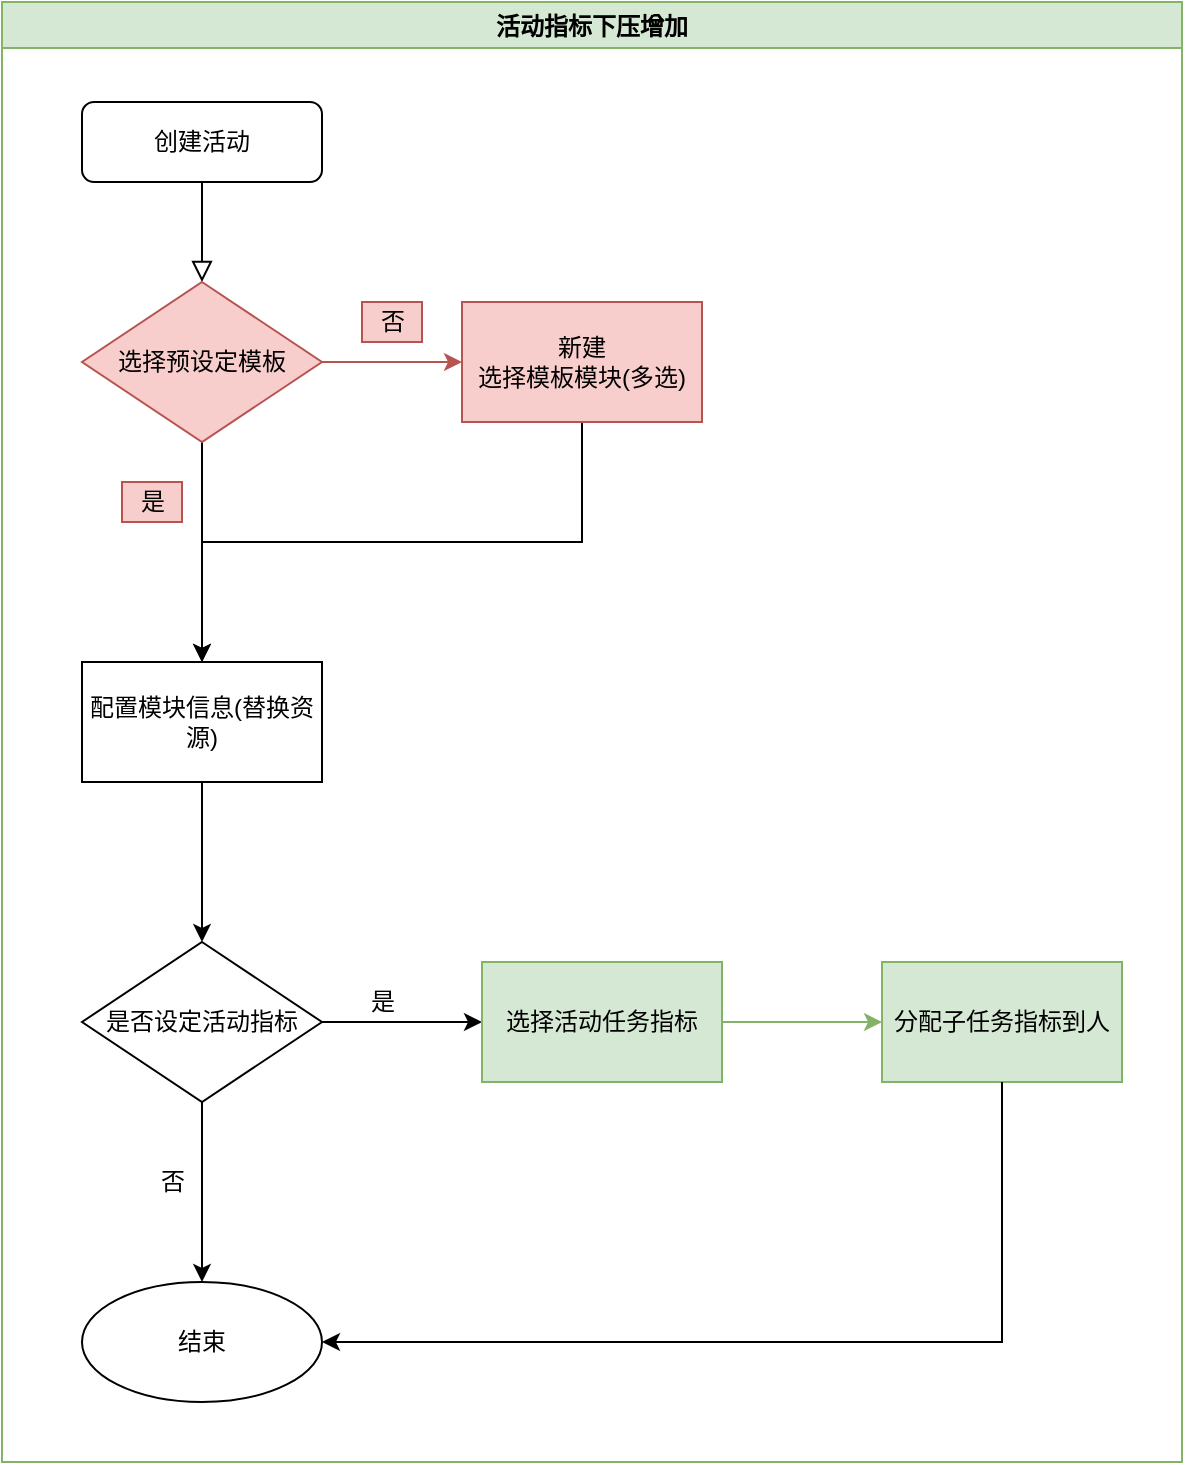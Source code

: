 <mxfile version="16.5.3" type="github">
  <diagram id="C5RBs43oDa-KdzZeNtuy" name="Page-1">
    <mxGraphModel dx="1422" dy="906" grid="1" gridSize="10" guides="1" tooltips="1" connect="1" arrows="1" fold="1" page="1" pageScale="1" pageWidth="827" pageHeight="1169" math="0" shadow="0">
      <root>
        <mxCell id="WIyWlLk6GJQsqaUBKTNV-0" />
        <mxCell id="WIyWlLk6GJQsqaUBKTNV-1" parent="WIyWlLk6GJQsqaUBKTNV-0" />
        <mxCell id="WIyWlLk6GJQsqaUBKTNV-2" value="" style="rounded=0;html=1;jettySize=auto;orthogonalLoop=1;fontSize=11;endArrow=block;endFill=0;endSize=8;strokeWidth=1;shadow=0;labelBackgroundColor=none;edgeStyle=orthogonalEdgeStyle;" parent="WIyWlLk6GJQsqaUBKTNV-1" source="WIyWlLk6GJQsqaUBKTNV-3" edge="1">
          <mxGeometry relative="1" as="geometry">
            <mxPoint x="220" y="170" as="targetPoint" />
          </mxGeometry>
        </mxCell>
        <mxCell id="WIyWlLk6GJQsqaUBKTNV-3" value="创建活动" style="rounded=1;whiteSpace=wrap;html=1;fontSize=12;glass=0;strokeWidth=1;shadow=0;" parent="WIyWlLk6GJQsqaUBKTNV-1" vertex="1">
          <mxGeometry x="160" y="80" width="120" height="40" as="geometry" />
        </mxCell>
        <mxCell id="AOJDKWD2sF7oQ2vD4oGG-8" value="" style="edgeStyle=orthogonalEdgeStyle;rounded=0;orthogonalLoop=1;jettySize=auto;html=1;" edge="1" parent="WIyWlLk6GJQsqaUBKTNV-1" source="AOJDKWD2sF7oQ2vD4oGG-2" target="AOJDKWD2sF7oQ2vD4oGG-7">
          <mxGeometry relative="1" as="geometry" />
        </mxCell>
        <mxCell id="AOJDKWD2sF7oQ2vD4oGG-10" value="" style="edgeStyle=orthogonalEdgeStyle;rounded=0;orthogonalLoop=1;jettySize=auto;html=1;fillColor=#f8cecc;strokeColor=#b85450;" edge="1" parent="WIyWlLk6GJQsqaUBKTNV-1" source="AOJDKWD2sF7oQ2vD4oGG-2" target="AOJDKWD2sF7oQ2vD4oGG-9">
          <mxGeometry relative="1" as="geometry" />
        </mxCell>
        <mxCell id="AOJDKWD2sF7oQ2vD4oGG-2" value="选择预设定模板" style="rhombus;whiteSpace=wrap;html=1;fillColor=#f8cecc;strokeColor=#b85450;" vertex="1" parent="WIyWlLk6GJQsqaUBKTNV-1">
          <mxGeometry x="160" y="170" width="120" height="80" as="geometry" />
        </mxCell>
        <mxCell id="AOJDKWD2sF7oQ2vD4oGG-16" value="" style="edgeStyle=orthogonalEdgeStyle;rounded=0;orthogonalLoop=1;jettySize=auto;html=1;" edge="1" parent="WIyWlLk6GJQsqaUBKTNV-1" source="AOJDKWD2sF7oQ2vD4oGG-7">
          <mxGeometry relative="1" as="geometry">
            <mxPoint x="220" y="500" as="targetPoint" />
          </mxGeometry>
        </mxCell>
        <mxCell id="AOJDKWD2sF7oQ2vD4oGG-7" value="配置模块信息(替换资源)" style="whiteSpace=wrap;html=1;" vertex="1" parent="WIyWlLk6GJQsqaUBKTNV-1">
          <mxGeometry x="160" y="360" width="120" height="60" as="geometry" />
        </mxCell>
        <mxCell id="AOJDKWD2sF7oQ2vD4oGG-13" value="" style="edgeStyle=orthogonalEdgeStyle;rounded=0;orthogonalLoop=1;jettySize=auto;html=1;" edge="1" parent="WIyWlLk6GJQsqaUBKTNV-1" source="AOJDKWD2sF7oQ2vD4oGG-9" target="AOJDKWD2sF7oQ2vD4oGG-7">
          <mxGeometry relative="1" as="geometry">
            <mxPoint x="410" y="330" as="targetPoint" />
            <Array as="points">
              <mxPoint x="410" y="300" />
              <mxPoint x="220" y="300" />
            </Array>
          </mxGeometry>
        </mxCell>
        <mxCell id="AOJDKWD2sF7oQ2vD4oGG-9" value="&lt;span&gt;新建&lt;br&gt;选择模板模块(多选)&lt;/span&gt;" style="whiteSpace=wrap;html=1;fillColor=#f8cecc;strokeColor=#b85450;" vertex="1" parent="WIyWlLk6GJQsqaUBKTNV-1">
          <mxGeometry x="350" y="180" width="120" height="60" as="geometry" />
        </mxCell>
        <mxCell id="AOJDKWD2sF7oQ2vD4oGG-19" value="" style="edgeStyle=orthogonalEdgeStyle;rounded=0;orthogonalLoop=1;jettySize=auto;html=1;" edge="1" parent="WIyWlLk6GJQsqaUBKTNV-1" source="AOJDKWD2sF7oQ2vD4oGG-17" target="AOJDKWD2sF7oQ2vD4oGG-18">
          <mxGeometry relative="1" as="geometry" />
        </mxCell>
        <mxCell id="AOJDKWD2sF7oQ2vD4oGG-22" value="" style="edgeStyle=orthogonalEdgeStyle;rounded=0;orthogonalLoop=1;jettySize=auto;html=1;" edge="1" parent="WIyWlLk6GJQsqaUBKTNV-1" source="AOJDKWD2sF7oQ2vD4oGG-17" target="AOJDKWD2sF7oQ2vD4oGG-21">
          <mxGeometry relative="1" as="geometry" />
        </mxCell>
        <mxCell id="AOJDKWD2sF7oQ2vD4oGG-17" value="是否设定活动指标" style="rhombus;whiteSpace=wrap;html=1;" vertex="1" parent="WIyWlLk6GJQsqaUBKTNV-1">
          <mxGeometry x="160" y="500" width="120" height="80" as="geometry" />
        </mxCell>
        <mxCell id="AOJDKWD2sF7oQ2vD4oGG-18" value="结束" style="ellipse;whiteSpace=wrap;html=1;" vertex="1" parent="WIyWlLk6GJQsqaUBKTNV-1">
          <mxGeometry x="160" y="670" width="120" height="60" as="geometry" />
        </mxCell>
        <mxCell id="AOJDKWD2sF7oQ2vD4oGG-20" value="否" style="text;html=1;align=center;verticalAlign=middle;resizable=0;points=[];autosize=1;strokeColor=none;fillColor=none;" vertex="1" parent="WIyWlLk6GJQsqaUBKTNV-1">
          <mxGeometry x="190" y="610" width="30" height="20" as="geometry" />
        </mxCell>
        <mxCell id="AOJDKWD2sF7oQ2vD4oGG-25" value="" style="edgeStyle=orthogonalEdgeStyle;rounded=0;orthogonalLoop=1;jettySize=auto;html=1;fillColor=#d5e8d4;strokeColor=#82b366;" edge="1" parent="WIyWlLk6GJQsqaUBKTNV-1" source="AOJDKWD2sF7oQ2vD4oGG-21" target="AOJDKWD2sF7oQ2vD4oGG-24">
          <mxGeometry relative="1" as="geometry" />
        </mxCell>
        <mxCell id="AOJDKWD2sF7oQ2vD4oGG-21" value="选择活动任务指标" style="whiteSpace=wrap;html=1;fillColor=#d5e8d4;strokeColor=#82b366;" vertex="1" parent="WIyWlLk6GJQsqaUBKTNV-1">
          <mxGeometry x="360" y="510" width="120" height="60" as="geometry" />
        </mxCell>
        <mxCell id="AOJDKWD2sF7oQ2vD4oGG-23" value="是" style="text;html=1;align=center;verticalAlign=middle;resizable=0;points=[];autosize=1;strokeColor=none;fillColor=none;" vertex="1" parent="WIyWlLk6GJQsqaUBKTNV-1">
          <mxGeometry x="295" y="520" width="30" height="20" as="geometry" />
        </mxCell>
        <mxCell id="AOJDKWD2sF7oQ2vD4oGG-24" value="分配子任务指标到人" style="whiteSpace=wrap;html=1;fillColor=#d5e8d4;strokeColor=#82b366;" vertex="1" parent="WIyWlLk6GJQsqaUBKTNV-1">
          <mxGeometry x="560" y="510" width="120" height="60" as="geometry" />
        </mxCell>
        <mxCell id="AOJDKWD2sF7oQ2vD4oGG-26" value="" style="endArrow=classic;html=1;rounded=0;exitX=0.5;exitY=1;exitDx=0;exitDy=0;entryX=1;entryY=0.5;entryDx=0;entryDy=0;" edge="1" parent="WIyWlLk6GJQsqaUBKTNV-1" source="AOJDKWD2sF7oQ2vD4oGG-24" target="AOJDKWD2sF7oQ2vD4oGG-18">
          <mxGeometry width="50" height="50" relative="1" as="geometry">
            <mxPoint x="540" y="620" as="sourcePoint" />
            <mxPoint x="620" y="710" as="targetPoint" />
            <Array as="points">
              <mxPoint x="620" y="700" />
            </Array>
          </mxGeometry>
        </mxCell>
        <mxCell id="AOJDKWD2sF7oQ2vD4oGG-32" value="活动指标下压增加" style="swimlane;fillColor=#d5e8d4;strokeColor=#82b366;" vertex="1" parent="WIyWlLk6GJQsqaUBKTNV-1">
          <mxGeometry x="120" y="30" width="590" height="730" as="geometry" />
        </mxCell>
        <mxCell id="AOJDKWD2sF7oQ2vD4oGG-14" value="是" style="text;html=1;align=center;verticalAlign=middle;resizable=0;points=[];autosize=1;strokeColor=#b85450;fillColor=#f8cecc;" vertex="1" parent="AOJDKWD2sF7oQ2vD4oGG-32">
          <mxGeometry x="60" y="240" width="30" height="20" as="geometry" />
        </mxCell>
        <mxCell id="AOJDKWD2sF7oQ2vD4oGG-11" value="否" style="text;html=1;align=center;verticalAlign=middle;resizable=0;points=[];autosize=1;strokeColor=#b85450;fillColor=#f8cecc;" vertex="1" parent="AOJDKWD2sF7oQ2vD4oGG-32">
          <mxGeometry x="180" y="150" width="30" height="20" as="geometry" />
        </mxCell>
      </root>
    </mxGraphModel>
  </diagram>
</mxfile>
